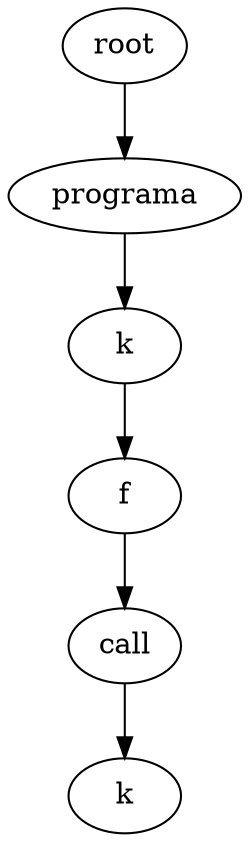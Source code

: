 digraph G {
node_0x23e7860 [label="k"]
node_0x23e79c0 [label="k"]
node_0x23e7980 [label="call"]
node_0x23e7980 -> node_0x23e79c0
node_0x23e7a00 [label="f"]
node_0x23e7a00 -> node_0x23e7980
node_0x23e7860 -> node_0x23e7a00
node_0x23e0270 [label="programa"]
node_0x23e0270 -> node_0x23e7860
root -> node_0x23e0270
root [label="root"]
}
